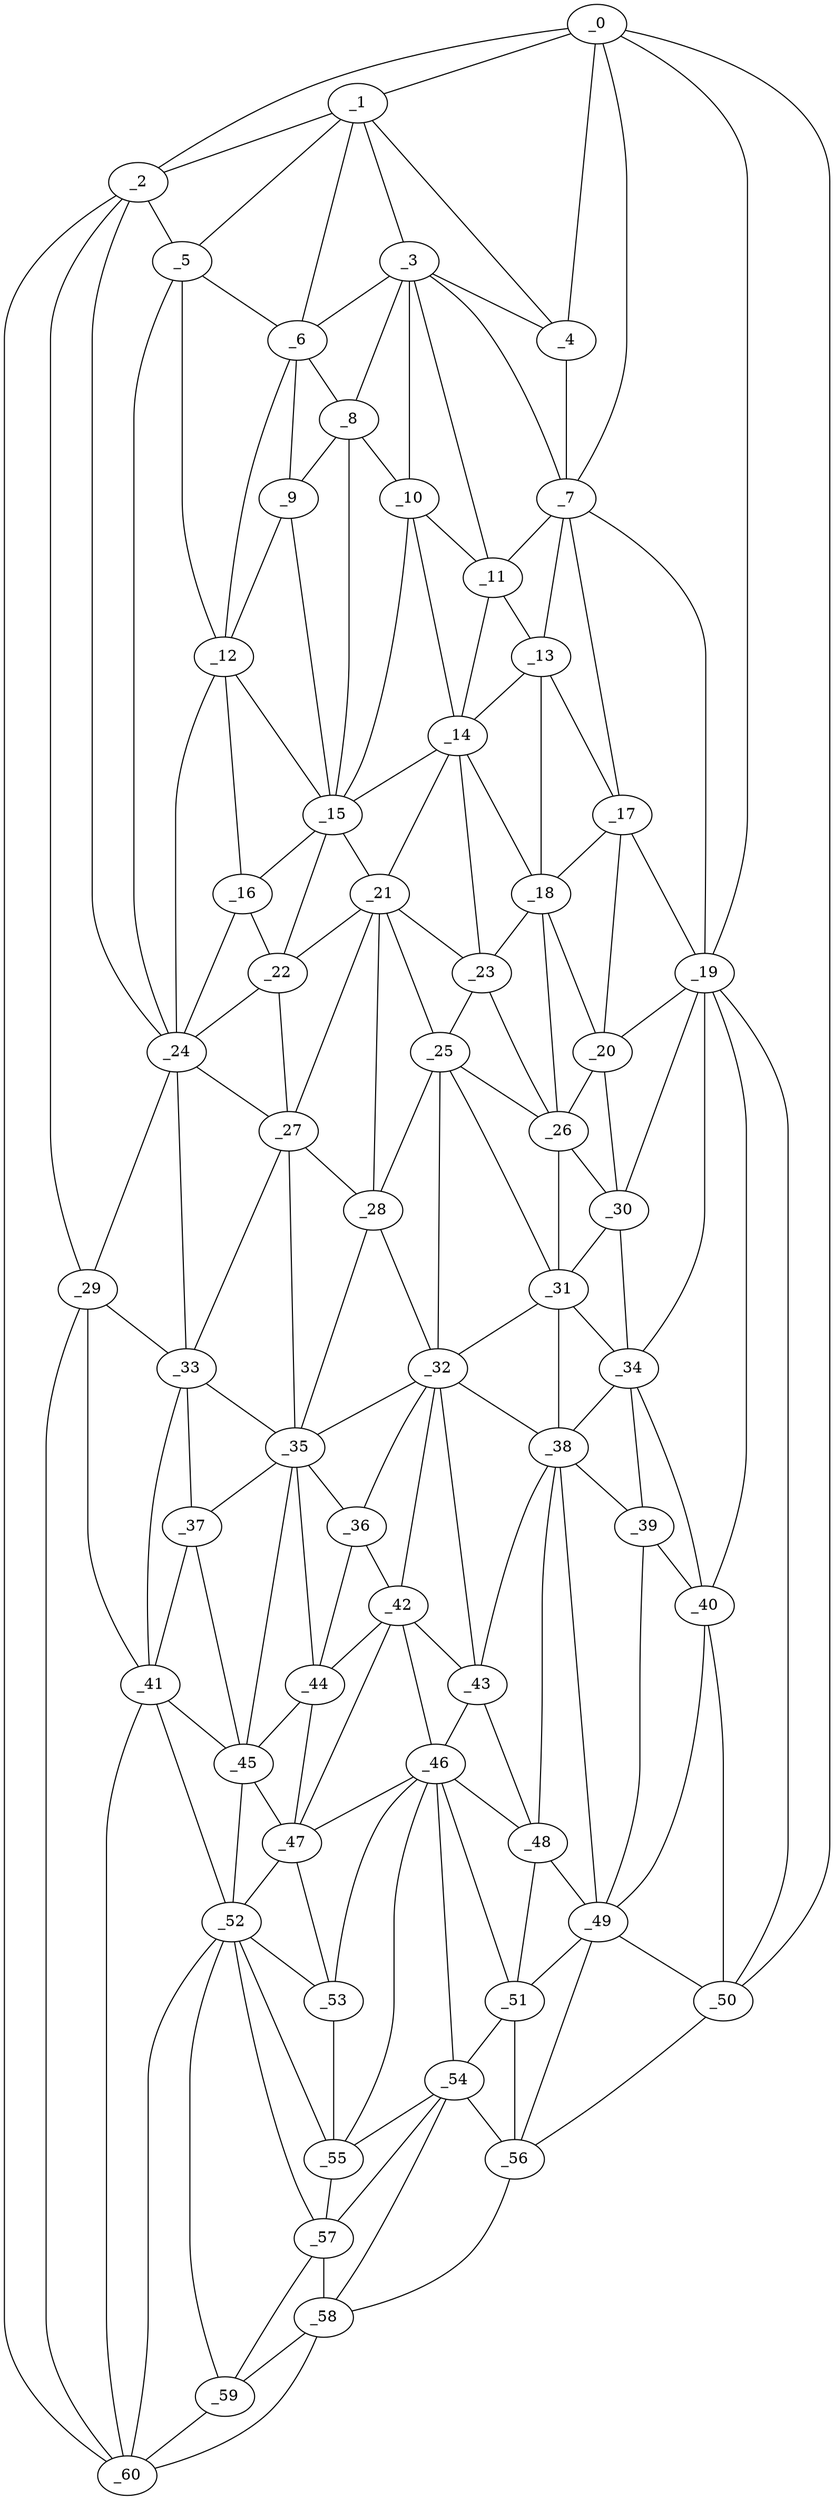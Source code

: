 graph "obj54__345.gxl" {
	_0	 [x=6,
		y=31];
	_1	 [x=19,
		y=50];
	_0 -- _1	 [valence=1];
	_2	 [x=22,
		y=108];
	_0 -- _2	 [valence=1];
	_4	 [x=26,
		y=32];
	_0 -- _4	 [valence=2];
	_7	 [x=36,
		y=30];
	_0 -- _7	 [valence=1];
	_19	 [x=60,
		y=27];
	_0 -- _19	 [valence=1];
	_50	 [x=104,
		y=21];
	_0 -- _50	 [valence=1];
	_1 -- _2	 [valence=2];
	_3	 [x=23,
		y=51];
	_1 -- _3	 [valence=1];
	_1 -- _4	 [valence=2];
	_5	 [x=30,
		y=85];
	_1 -- _5	 [valence=2];
	_6	 [x=32,
		y=78];
	_1 -- _6	 [valence=2];
	_2 -- _5	 [valence=1];
	_24	 [x=67,
		y=96];
	_2 -- _24	 [valence=2];
	_29	 [x=76,
		y=98];
	_2 -- _29	 [valence=2];
	_60	 [x=122,
		y=98];
	_2 -- _60	 [valence=1];
	_3 -- _4	 [valence=2];
	_3 -- _6	 [valence=2];
	_3 -- _7	 [valence=1];
	_8	 [x=38,
		y=66];
	_3 -- _8	 [valence=2];
	_10	 [x=41,
		y=57];
	_3 -- _10	 [valence=1];
	_11	 [x=44,
		y=33];
	_3 -- _11	 [valence=2];
	_4 -- _7	 [valence=2];
	_5 -- _6	 [valence=1];
	_12	 [x=45,
		y=77];
	_5 -- _12	 [valence=1];
	_5 -- _24	 [valence=2];
	_6 -- _8	 [valence=2];
	_9	 [x=39,
		y=71];
	_6 -- _9	 [valence=2];
	_6 -- _12	 [valence=1];
	_7 -- _11	 [valence=2];
	_13	 [x=49,
		y=32];
	_7 -- _13	 [valence=2];
	_17	 [x=54,
		y=29];
	_7 -- _17	 [valence=1];
	_7 -- _19	 [valence=2];
	_8 -- _9	 [valence=2];
	_8 -- _10	 [valence=2];
	_15	 [x=52,
		y=69];
	_8 -- _15	 [valence=1];
	_9 -- _12	 [valence=2];
	_9 -- _15	 [valence=2];
	_10 -- _11	 [valence=2];
	_14	 [x=51,
		y=50];
	_10 -- _14	 [valence=2];
	_10 -- _15	 [valence=2];
	_11 -- _13	 [valence=1];
	_11 -- _14	 [valence=2];
	_12 -- _15	 [valence=2];
	_16	 [x=53,
		y=76];
	_12 -- _16	 [valence=2];
	_12 -- _24	 [valence=2];
	_13 -- _14	 [valence=2];
	_13 -- _17	 [valence=2];
	_18	 [x=59,
		y=44];
	_13 -- _18	 [valence=2];
	_14 -- _15	 [valence=1];
	_14 -- _18	 [valence=2];
	_21	 [x=65,
		y=62];
	_14 -- _21	 [valence=2];
	_23	 [x=66,
		y=55];
	_14 -- _23	 [valence=2];
	_15 -- _16	 [valence=2];
	_15 -- _21	 [valence=2];
	_22	 [x=65,
		y=74];
	_15 -- _22	 [valence=2];
	_16 -- _22	 [valence=2];
	_16 -- _24	 [valence=2];
	_17 -- _18	 [valence=2];
	_17 -- _19	 [valence=2];
	_20	 [x=63,
		y=32];
	_17 -- _20	 [valence=2];
	_18 -- _20	 [valence=2];
	_18 -- _23	 [valence=2];
	_26	 [x=74,
		y=41];
	_18 -- _26	 [valence=2];
	_19 -- _20	 [valence=2];
	_30	 [x=77,
		y=30];
	_19 -- _30	 [valence=1];
	_34	 [x=84,
		y=27];
	_19 -- _34	 [valence=2];
	_40	 [x=93,
		y=24];
	_19 -- _40	 [valence=2];
	_19 -- _50	 [valence=2];
	_20 -- _26	 [valence=1];
	_20 -- _30	 [valence=2];
	_21 -- _22	 [valence=2];
	_21 -- _23	 [valence=2];
	_25	 [x=72,
		y=54];
	_21 -- _25	 [valence=1];
	_27	 [x=74,
		y=74];
	_21 -- _27	 [valence=2];
	_28	 [x=76,
		y=61];
	_21 -- _28	 [valence=2];
	_22 -- _24	 [valence=1];
	_22 -- _27	 [valence=2];
	_23 -- _25	 [valence=2];
	_23 -- _26	 [valence=1];
	_24 -- _27	 [valence=2];
	_24 -- _29	 [valence=2];
	_33	 [x=83,
		y=94];
	_24 -- _33	 [valence=1];
	_25 -- _26	 [valence=2];
	_25 -- _28	 [valence=2];
	_31	 [x=81,
		y=39];
	_25 -- _31	 [valence=2];
	_32	 [x=83,
		y=61];
	_25 -- _32	 [valence=1];
	_26 -- _30	 [valence=2];
	_26 -- _31	 [valence=2];
	_27 -- _28	 [valence=1];
	_27 -- _33	 [valence=1];
	_35	 [x=85,
		y=74];
	_27 -- _35	 [valence=2];
	_28 -- _32	 [valence=2];
	_28 -- _35	 [valence=2];
	_29 -- _33	 [valence=2];
	_41	 [x=93,
		y=97];
	_29 -- _41	 [valence=2];
	_29 -- _60	 [valence=1];
	_30 -- _31	 [valence=2];
	_30 -- _34	 [valence=2];
	_31 -- _32	 [valence=2];
	_31 -- _34	 [valence=1];
	_38	 [x=90,
		y=39];
	_31 -- _38	 [valence=1];
	_32 -- _35	 [valence=2];
	_36	 [x=88,
		y=67];
	_32 -- _36	 [valence=2];
	_32 -- _38	 [valence=2];
	_42	 [x=94,
		y=61];
	_32 -- _42	 [valence=2];
	_43	 [x=97,
		y=53];
	_32 -- _43	 [valence=1];
	_33 -- _35	 [valence=2];
	_37	 [x=88,
		y=92];
	_33 -- _37	 [valence=2];
	_33 -- _41	 [valence=2];
	_34 -- _38	 [valence=2];
	_39	 [x=92,
		y=30];
	_34 -- _39	 [valence=2];
	_34 -- _40	 [valence=1];
	_35 -- _36	 [valence=1];
	_35 -- _37	 [valence=1];
	_44	 [x=97,
		y=72];
	_35 -- _44	 [valence=2];
	_45	 [x=97,
		y=87];
	_35 -- _45	 [valence=2];
	_36 -- _42	 [valence=1];
	_36 -- _44	 [valence=2];
	_37 -- _41	 [valence=1];
	_37 -- _45	 [valence=2];
	_38 -- _39	 [valence=2];
	_38 -- _43	 [valence=2];
	_48	 [x=102,
		y=51];
	_38 -- _48	 [valence=2];
	_49	 [x=103,
		y=29];
	_38 -- _49	 [valence=2];
	_39 -- _40	 [valence=2];
	_39 -- _49	 [valence=2];
	_40 -- _49	 [valence=2];
	_40 -- _50	 [valence=2];
	_41 -- _45	 [valence=1];
	_52	 [x=108,
		y=88];
	_41 -- _52	 [valence=2];
	_41 -- _60	 [valence=2];
	_42 -- _43	 [valence=1];
	_42 -- _44	 [valence=2];
	_46	 [x=101,
		y=58];
	_42 -- _46	 [valence=2];
	_47	 [x=101,
		y=71];
	_42 -- _47	 [valence=2];
	_43 -- _46	 [valence=2];
	_43 -- _48	 [valence=1];
	_44 -- _45	 [valence=2];
	_44 -- _47	 [valence=1];
	_45 -- _47	 [valence=2];
	_45 -- _52	 [valence=1];
	_46 -- _47	 [valence=1];
	_46 -- _48	 [valence=2];
	_51	 [x=106,
		y=50];
	_46 -- _51	 [valence=2];
	_53	 [x=109,
		y=70];
	_46 -- _53	 [valence=2];
	_54	 [x=113,
		y=49];
	_46 -- _54	 [valence=2];
	_55	 [x=113,
		y=70];
	_46 -- _55	 [valence=1];
	_47 -- _52	 [valence=2];
	_47 -- _53	 [valence=2];
	_48 -- _49	 [valence=2];
	_48 -- _51	 [valence=2];
	_49 -- _50	 [valence=2];
	_49 -- _51	 [valence=2];
	_56	 [x=114,
		y=31];
	_49 -- _56	 [valence=1];
	_50 -- _56	 [valence=1];
	_51 -- _54	 [valence=1];
	_51 -- _56	 [valence=2];
	_52 -- _53	 [valence=2];
	_52 -- _55	 [valence=2];
	_57	 [x=120,
		y=75];
	_52 -- _57	 [valence=2];
	_59	 [x=121,
		y=86];
	_52 -- _59	 [valence=2];
	_52 -- _60	 [valence=1];
	_53 -- _55	 [valence=2];
	_54 -- _55	 [valence=2];
	_54 -- _56	 [valence=2];
	_54 -- _57	 [valence=1];
	_58	 [x=121,
		y=38];
	_54 -- _58	 [valence=2];
	_55 -- _57	 [valence=2];
	_56 -- _58	 [valence=1];
	_57 -- _58	 [valence=2];
	_57 -- _59	 [valence=2];
	_58 -- _59	 [valence=1];
	_58 -- _60	 [valence=1];
	_59 -- _60	 [valence=1];
}
